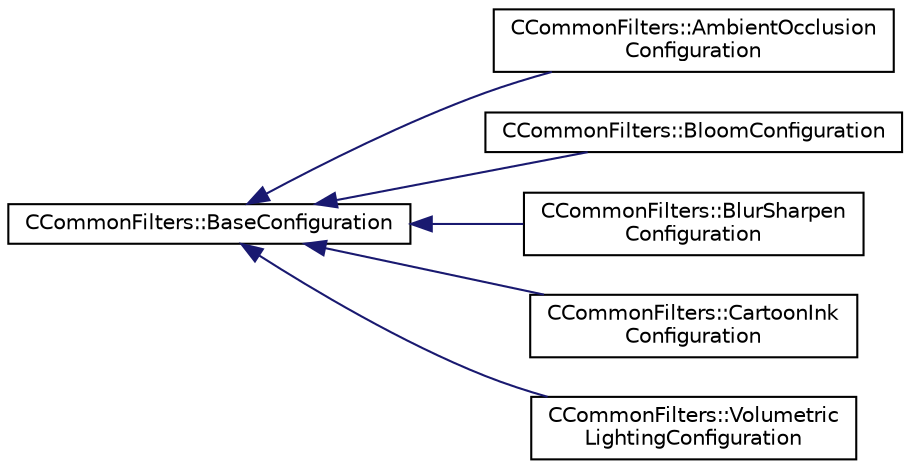 digraph "Graphical Class Hierarchy"
{
  edge [fontname="Helvetica",fontsize="10",labelfontname="Helvetica",labelfontsize="10"];
  node [fontname="Helvetica",fontsize="10",shape=record];
  rankdir="LR";
  Node1 [label="CCommonFilters::BaseConfiguration",height=0.2,width=0.4,color="black", fillcolor="white", style="filled",URL="$struct_c_common_filters_1_1_base_configuration.html"];
  Node1 -> Node2 [dir="back",color="midnightblue",fontsize="10",style="solid",fontname="Helvetica"];
  Node2 [label="CCommonFilters::AmbientOcclusion\lConfiguration",height=0.2,width=0.4,color="black", fillcolor="white", style="filled",URL="$struct_c_common_filters_1_1_ambient_occlusion_configuration.html"];
  Node1 -> Node3 [dir="back",color="midnightblue",fontsize="10",style="solid",fontname="Helvetica"];
  Node3 [label="CCommonFilters::BloomConfiguration",height=0.2,width=0.4,color="black", fillcolor="white", style="filled",URL="$struct_c_common_filters_1_1_bloom_configuration.html"];
  Node1 -> Node4 [dir="back",color="midnightblue",fontsize="10",style="solid",fontname="Helvetica"];
  Node4 [label="CCommonFilters::BlurSharpen\lConfiguration",height=0.2,width=0.4,color="black", fillcolor="white", style="filled",URL="$struct_c_common_filters_1_1_blur_sharpen_configuration.html"];
  Node1 -> Node5 [dir="back",color="midnightblue",fontsize="10",style="solid",fontname="Helvetica"];
  Node5 [label="CCommonFilters::CartoonInk\lConfiguration",height=0.2,width=0.4,color="black", fillcolor="white", style="filled",URL="$struct_c_common_filters_1_1_cartoon_ink_configuration.html"];
  Node1 -> Node6 [dir="back",color="midnightblue",fontsize="10",style="solid",fontname="Helvetica"];
  Node6 [label="CCommonFilters::Volumetric\lLightingConfiguration",height=0.2,width=0.4,color="black", fillcolor="white", style="filled",URL="$struct_c_common_filters_1_1_volumetric_lighting_configuration.html"];
}
